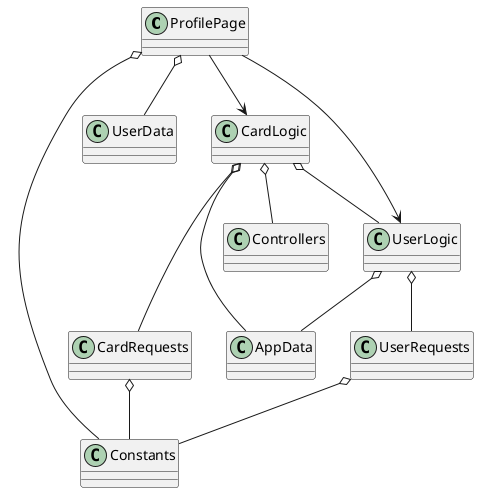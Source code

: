 @startuml
'https://plantuml.com/class-diagram

class ProfilePage
class Constants
class CardRequests
class AppData
class UserData
class CardLogic
class Controllers
class UserLogic
class UserRequests

ProfilePage o-- Constants
ProfilePage --> CardLogic
ProfilePage --> UserLogic
CardLogic o-- CardRequests
CardLogic o-- AppData
CardLogic o-- Controllers
CardLogic o-- UserLogic
UserLogic o-- UserRequests
UserLogic o-- AppData
ProfilePage o-- UserData
CardRequests o-- Constants
UserRequests o-- Constants

@enduml